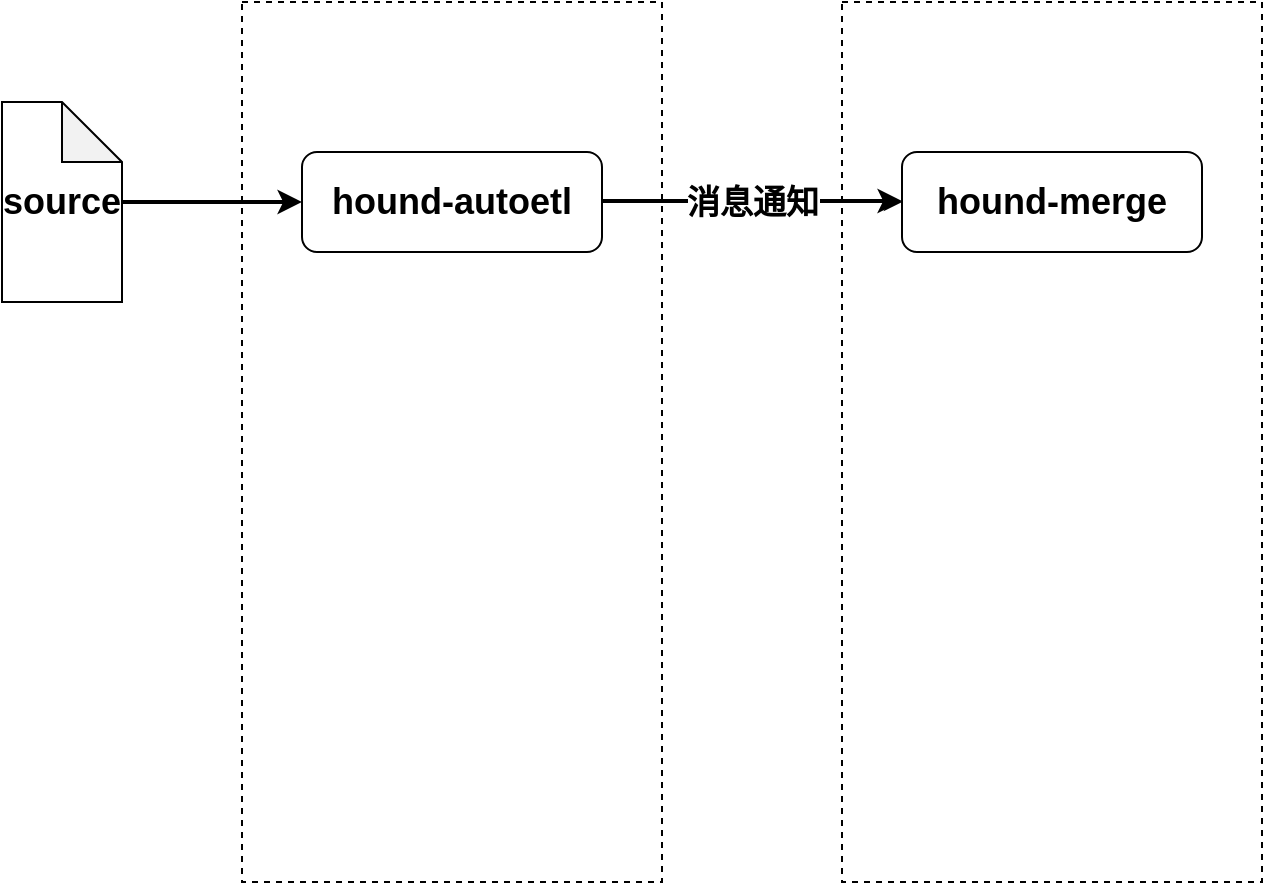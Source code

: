 <mxfile version="16.6.3" type="github">
  <diagram id="nQHFIvQ6dZqCZj452bg0" name="第 1 页">
    <mxGraphModel dx="1267" dy="532" grid="1" gridSize="10" guides="1" tooltips="1" connect="1" arrows="1" fold="1" page="1" pageScale="1" pageWidth="827" pageHeight="1169" math="0" shadow="0">
      <root>
        <mxCell id="0" />
        <mxCell id="1" parent="0" />
        <mxCell id="ZaKkyevfAZTXTg-qhni0-29" value="" style="rounded=0;whiteSpace=wrap;html=1;dashed=1;" vertex="1" parent="1">
          <mxGeometry x="520" y="90" width="210" height="440" as="geometry" />
        </mxCell>
        <mxCell id="ZaKkyevfAZTXTg-qhni0-17" value="" style="rounded=0;whiteSpace=wrap;html=1;dashed=1;" vertex="1" parent="1">
          <mxGeometry x="220" y="90" width="210" height="440" as="geometry" />
        </mxCell>
        <mxCell id="ZaKkyevfAZTXTg-qhni0-14" style="edgeStyle=orthogonalEdgeStyle;rounded=0;orthogonalLoop=1;jettySize=auto;html=1;entryX=0;entryY=0.5;entryDx=0;entryDy=0;strokeWidth=2;" edge="1" parent="1" source="ZaKkyevfAZTXTg-qhni0-7" target="ZaKkyevfAZTXTg-qhni0-13">
          <mxGeometry relative="1" as="geometry" />
        </mxCell>
        <mxCell id="ZaKkyevfAZTXTg-qhni0-7" value="&lt;h2&gt;source&lt;/h2&gt;" style="shape=note;whiteSpace=wrap;html=1;backgroundOutline=1;darkOpacity=0.05;" vertex="1" parent="1">
          <mxGeometry x="100" y="140" width="60" height="100" as="geometry" />
        </mxCell>
        <mxCell id="ZaKkyevfAZTXTg-qhni0-13" value="&lt;h2&gt;hound-autoetl&lt;/h2&gt;" style="rounded=1;whiteSpace=wrap;html=1;" vertex="1" parent="1">
          <mxGeometry x="250" y="165" width="150" height="50" as="geometry" />
        </mxCell>
        <mxCell id="ZaKkyevfAZTXTg-qhni0-15" value="&lt;h2&gt;hound-merge&lt;/h2&gt;" style="rounded=1;whiteSpace=wrap;html=1;" vertex="1" parent="1">
          <mxGeometry x="550" y="165" width="150" height="50" as="geometry" />
        </mxCell>
        <mxCell id="ZaKkyevfAZTXTg-qhni0-27" value="" style="endArrow=classic;html=1;rounded=0;entryX=0;entryY=0.5;entryDx=0;entryDy=0;" edge="1" parent="1" target="ZaKkyevfAZTXTg-qhni0-15">
          <mxGeometry relative="1" as="geometry">
            <mxPoint x="400" y="190" as="sourcePoint" />
            <mxPoint x="500" y="190" as="targetPoint" />
          </mxGeometry>
        </mxCell>
        <mxCell id="ZaKkyevfAZTXTg-qhni0-28" value="&lt;h2&gt;&lt;font face=&quot;Times New Roman&quot;&gt;消息通知&lt;/font&gt;&lt;/h2&gt;" style="edgeLabel;resizable=0;html=1;align=center;verticalAlign=middle;dashed=1;sketch=1;" connectable="0" vertex="1" parent="ZaKkyevfAZTXTg-qhni0-27">
          <mxGeometry relative="1" as="geometry" />
        </mxCell>
        <mxCell id="ZaKkyevfAZTXTg-qhni0-31" value="" style="endArrow=classic;html=1;rounded=0;entryX=0;entryY=0.5;entryDx=0;entryDy=0;strokeWidth=2;" edge="1" parent="1">
          <mxGeometry relative="1" as="geometry">
            <mxPoint x="400" y="189.5" as="sourcePoint" />
            <mxPoint x="550" y="189.5" as="targetPoint" />
          </mxGeometry>
        </mxCell>
        <mxCell id="ZaKkyevfAZTXTg-qhni0-32" value="&lt;h2&gt;&lt;font face=&quot;Times New Roman&quot;&gt;消息通知&lt;/font&gt;&lt;/h2&gt;" style="edgeLabel;resizable=0;html=1;align=center;verticalAlign=middle;dashed=1;sketch=1;" connectable="0" vertex="1" parent="ZaKkyevfAZTXTg-qhni0-31">
          <mxGeometry relative="1" as="geometry" />
        </mxCell>
      </root>
    </mxGraphModel>
  </diagram>
</mxfile>

